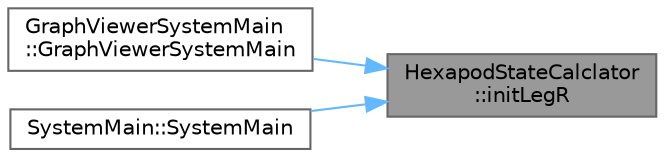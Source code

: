 digraph "HexapodStateCalclator::initLegR"
{
 // LATEX_PDF_SIZE
  bgcolor="transparent";
  edge [fontname=Helvetica,fontsize=10,labelfontname=Helvetica,labelfontsize=10];
  node [fontname=Helvetica,fontsize=10,shape=box,height=0.2,width=0.4];
  rankdir="RL";
  Node1 [id="Node000001",label="HexapodStateCalclator\l::initLegR",height=0.2,width=0.4,color="gray40", fillcolor="grey60", style="filled", fontcolor="black",tooltip=" "];
  Node1 -> Node2 [id="edge1_Node000001_Node000002",dir="back",color="steelblue1",style="solid",tooltip=" "];
  Node2 [id="Node000002",label="GraphViewerSystemMain\l::GraphViewerSystemMain",height=0.2,width=0.4,color="grey40", fillcolor="white", style="filled",URL="$class_graph_viewer_system_main.html#acae9d5b6cff5ee1196fd9d017ac922ab",tooltip=" "];
  Node1 -> Node3 [id="edge2_Node000001_Node000003",dir="back",color="steelblue1",style="solid",tooltip=" "];
  Node3 [id="Node000003",label="SystemMain::SystemMain",height=0.2,width=0.4,color="grey40", fillcolor="white", style="filled",URL="$class_system_main.html#a3bb8ba71831ef95ef84889591c1e6610",tooltip=" "];
}
